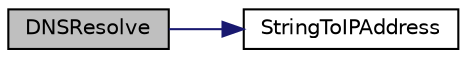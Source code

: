 digraph "DNSResolve"
{
  edge [fontname="Helvetica",fontsize="10",labelfontname="Helvetica",labelfontsize="10"];
  node [fontname="Helvetica",fontsize="10",shape=record];
  rankdir="LR";
  Node1 [label="DNSResolve",height=0.2,width=0.4,color="black", fillcolor="grey75", style="filled", fontcolor="black"];
  Node1 -> Node2 [color="midnightblue",fontsize="10",style="solid"];
  Node2 [label="StringToIPAddress",height=0.2,width=0.4,color="black", fillcolor="white", style="filled",URL="$_helpers_8h.html#a63d18fd1e058bbb10a115a407393b619"];
}
